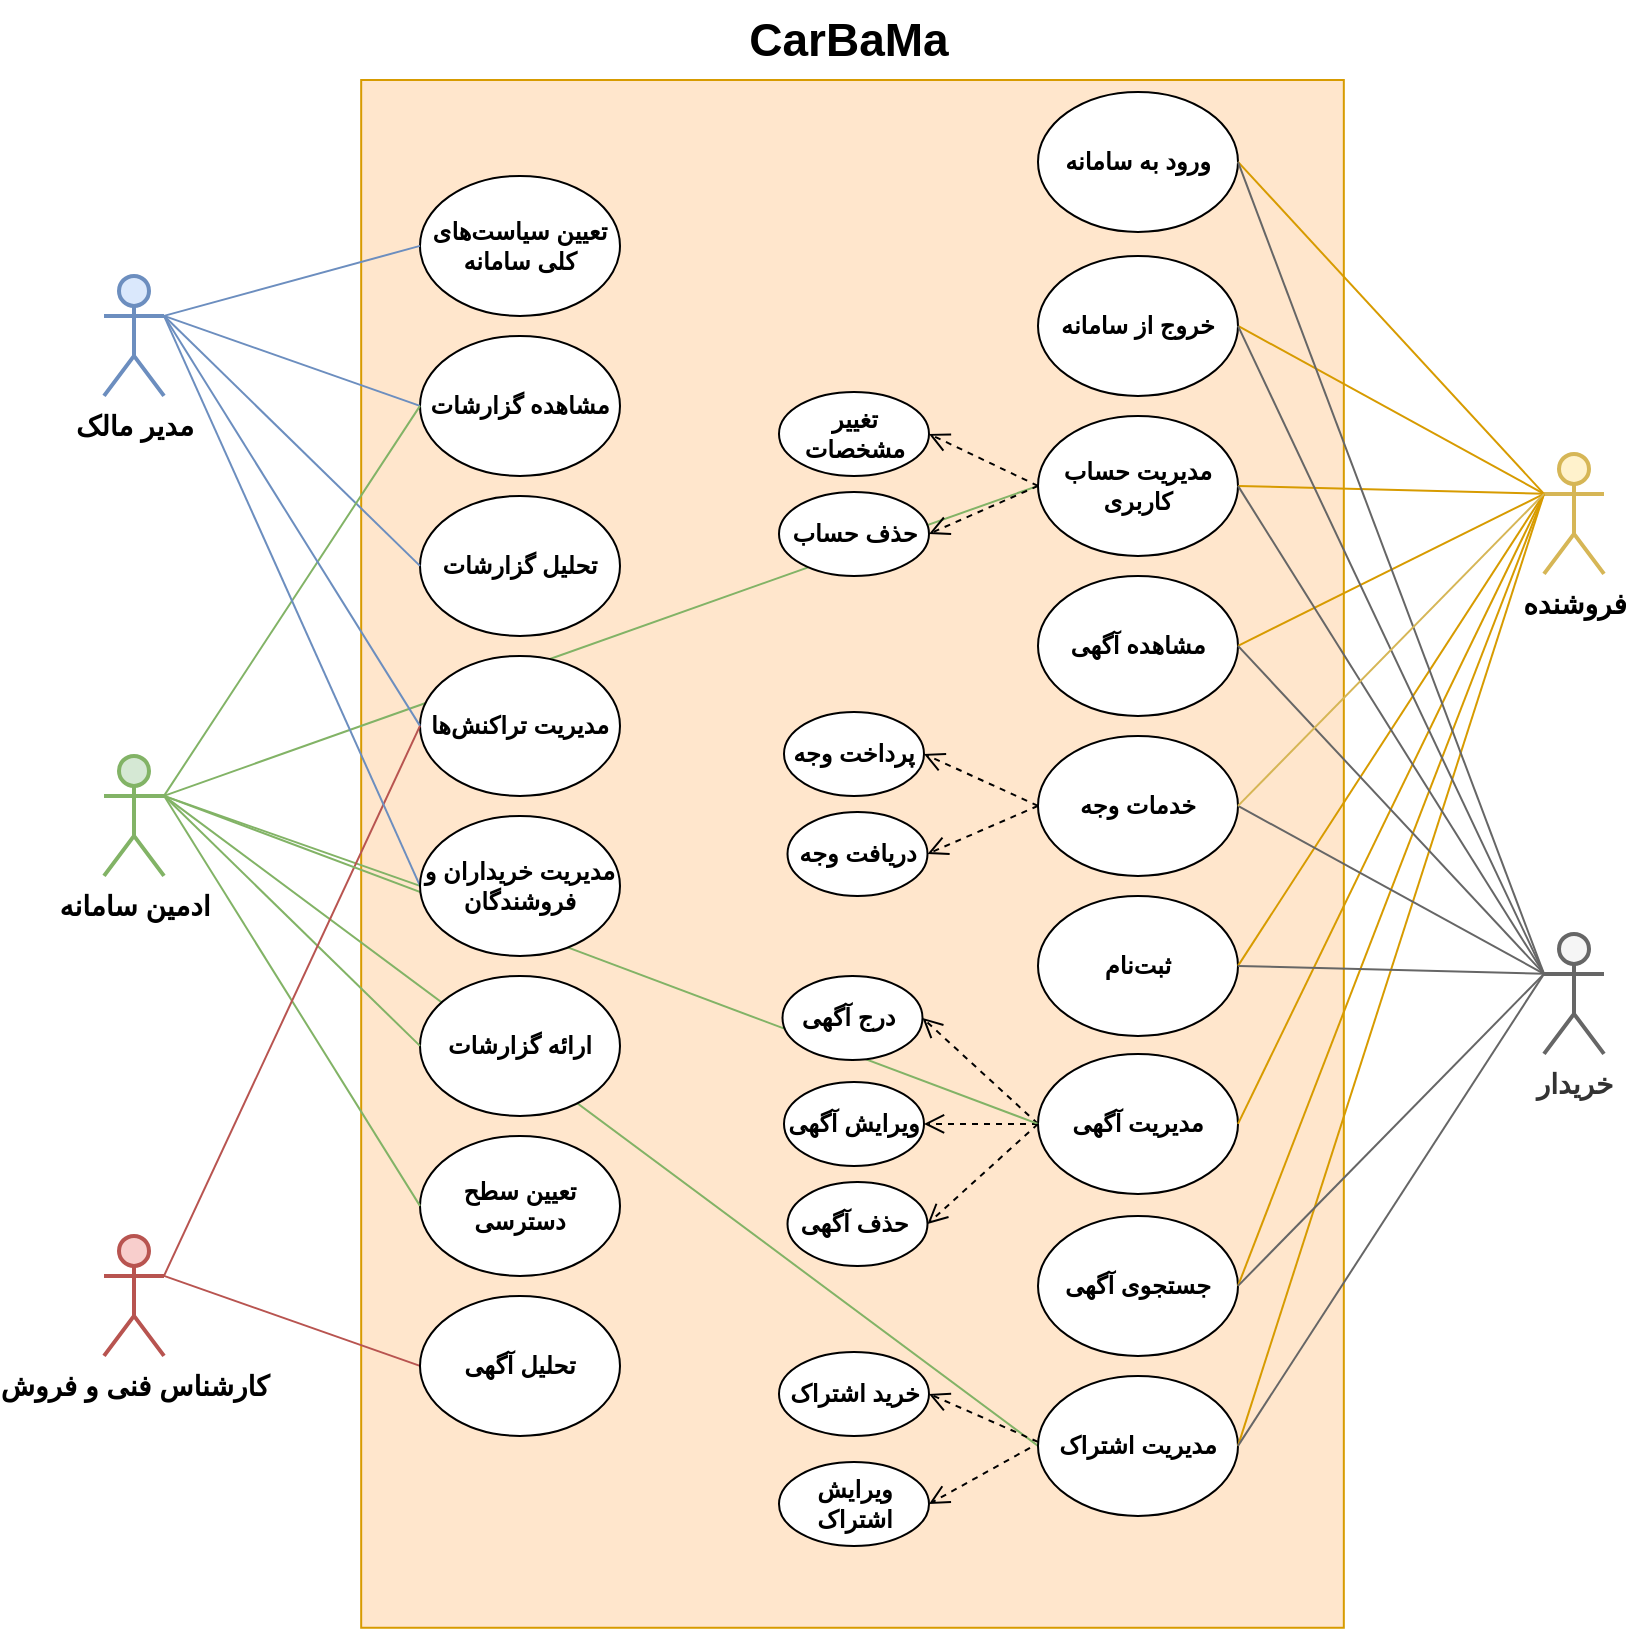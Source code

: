 <mxfile version="20.8.10" type="device"><diagram id="s_FNzx1s9uI6dU6BnIkg" name="Level0-Use-Case"><mxGraphModel dx="494" dy="1459" grid="1" gridSize="10" guides="1" tooltips="1" connect="1" arrows="1" fold="1" page="1" pageScale="1" pageWidth="827" pageHeight="1169" math="0" shadow="0"><root><mxCell id="bqhsrvmf-nutB7wtypz0-0"/><mxCell id="bqhsrvmf-nutB7wtypz0-1" parent="bqhsrvmf-nutB7wtypz0-0"/><mxCell id="bqhsrvmf-nutB7wtypz0-2" value="" style="rounded=0;whiteSpace=wrap;html=1;fillColor=#ffe6cc;strokeColor=#d79b00;" parent="bqhsrvmf-nutB7wtypz0-1" vertex="1"><mxGeometry x="167.59" y="-951" width="491.32" height="773.88" as="geometry"/></mxCell><mxCell id="Mg2vFQumSyBE6T_asTR5-17" value="" style="endArrow=none;html=1;rounded=0;entryX=1;entryY=0.5;entryDx=0;entryDy=0;exitX=0;exitY=0.333;exitDx=0;exitDy=0;exitPerimeter=0;fillColor=#ffe6cc;strokeColor=#d79b00;" parent="bqhsrvmf-nutB7wtypz0-1" source="PyVvXRS7R9DVW4YgUdWR-4" target="PyVvXRS7R9DVW4YgUdWR-14" edge="1"><mxGeometry width="50" height="50" relative="1" as="geometry"><mxPoint x="486" y="-623.06" as="sourcePoint"/><mxPoint x="536" y="-673.06" as="targetPoint"/></mxGeometry></mxCell><mxCell id="Mg2vFQumSyBE6T_asTR5-14" value="" style="endArrow=none;html=1;rounded=0;entryX=0;entryY=0.5;entryDx=0;entryDy=0;exitX=1;exitY=0.333;exitDx=0;exitDy=0;exitPerimeter=0;fillColor=#f8cecc;strokeColor=#b85450;" parent="bqhsrvmf-nutB7wtypz0-1" source="PyVvXRS7R9DVW4YgUdWR-5" target="iNZbijbT1E3IMKeTowVU-0" edge="1"><mxGeometry width="50" height="50" relative="1" as="geometry"><mxPoint x="362" y="-573.06" as="sourcePoint"/><mxPoint x="412" y="-623.06" as="targetPoint"/></mxGeometry></mxCell><mxCell id="Mg2vFQumSyBE6T_asTR5-12" value="" style="endArrow=none;html=1;rounded=0;entryX=0;entryY=0.5;entryDx=0;entryDy=0;exitX=1;exitY=0.333;exitDx=0;exitDy=0;exitPerimeter=0;fillColor=#d5e8d4;strokeColor=#82b366;" parent="bqhsrvmf-nutB7wtypz0-1" source="bqhsrvmf-nutB7wtypz0-4" target="_1hYh03CIhUE5gGdeVmP-0" edge="1"><mxGeometry width="50" height="50" relative="1" as="geometry"><mxPoint x="486" y="-613.06" as="sourcePoint"/><mxPoint x="536" y="-663.06" as="targetPoint"/></mxGeometry></mxCell><mxCell id="Mg2vFQumSyBE6T_asTR5-11" value="" style="endArrow=none;html=1;rounded=0;entryX=0;entryY=0.5;entryDx=0;entryDy=0;exitX=1;exitY=0.333;exitDx=0;exitDy=0;exitPerimeter=0;fillColor=#d5e8d4;strokeColor=#82b366;" parent="bqhsrvmf-nutB7wtypz0-1" source="bqhsrvmf-nutB7wtypz0-4" target="pIrfce1ThzlQ_IQE3gjF-0" edge="1"><mxGeometry width="50" height="50" relative="1" as="geometry"><mxPoint x="486" y="-613.06" as="sourcePoint"/><mxPoint x="536" y="-663.06" as="targetPoint"/></mxGeometry></mxCell><mxCell id="bqhsrvmf-nutB7wtypz0-3" value="&lt;b&gt;&lt;font style=&quot;font-size: 14px&quot;&gt;خریدار&lt;br&gt;&lt;/font&gt;&lt;/b&gt;" style="shape=umlActor;verticalLabelPosition=bottom;labelBackgroundColor=#ffffff;verticalAlign=top;html=1;outlineConnect=0;strokeWidth=2;fillColor=#f5f5f5;fontColor=#333333;strokeColor=#666666;" parent="bqhsrvmf-nutB7wtypz0-1" vertex="1"><mxGeometry x="759" y="-524.06" width="30" height="60" as="geometry"/></mxCell><mxCell id="bqhsrvmf-nutB7wtypz0-4" value="&lt;b style=&quot;border-color: var(--border-color);&quot;&gt;&lt;font style=&quot;border-color: var(--border-color); font-size: 14px;&quot;&gt;ادمین سامانه&lt;/font&gt;&lt;/b&gt;" style="shape=umlActor;verticalLabelPosition=bottom;labelBackgroundColor=#ffffff;verticalAlign=top;html=1;outlineConnect=0;strokeWidth=2;fillColor=#d5e8d4;strokeColor=#82b366;" parent="bqhsrvmf-nutB7wtypz0-1" vertex="1"><mxGeometry x="39" y="-613.06" width="30" height="60" as="geometry"/></mxCell><mxCell id="pH9xZ24cJMjZVTml0Q5W-1" value="&lt;b&gt;مشاهده گزارشات&lt;/b&gt;" style="ellipse;whiteSpace=wrap;html=1;strokeColor=#000000;strokeWidth=1;gradientColor=none;" parent="bqhsrvmf-nutB7wtypz0-1" vertex="1"><mxGeometry x="197" y="-823.06" width="100" height="70" as="geometry"/></mxCell><mxCell id="pIrfce1ThzlQ_IQE3gjF-0" value="&lt;b&gt;مدیریت حساب کاربری&lt;/b&gt;" style="ellipse;whiteSpace=wrap;html=1;strokeColor=#000000;strokeWidth=1;gradientColor=none;" parent="bqhsrvmf-nutB7wtypz0-1" vertex="1"><mxGeometry x="506" y="-783.06" width="100" height="70" as="geometry"/></mxCell><mxCell id="pIrfce1ThzlQ_IQE3gjF-1" value="&lt;b&gt;جستجوی آگهی&lt;/b&gt;" style="ellipse;whiteSpace=wrap;html=1;strokeColor=#000000;strokeWidth=1;gradientColor=none;" parent="bqhsrvmf-nutB7wtypz0-1" vertex="1"><mxGeometry x="506" y="-383.06" width="100" height="70" as="geometry"/></mxCell><mxCell id="10ZRUgG-LgRW5LAdO2uA-0" value="&lt;b&gt;ورود به سامانه&lt;/b&gt;" style="ellipse;whiteSpace=wrap;html=1;strokeColor=#000000;strokeWidth=1;gradientColor=none;" parent="bqhsrvmf-nutB7wtypz0-1" vertex="1"><mxGeometry x="506" y="-945.06" width="100" height="70" as="geometry"/></mxCell><mxCell id="psYYb6HYsfXLokzZBaIr-0" value="&lt;b&gt;تعیین سیاست‌های کلی سامانه&lt;/b&gt;" style="ellipse;whiteSpace=wrap;html=1;strokeColor=#000000;strokeWidth=1;gradientColor=none;" parent="bqhsrvmf-nutB7wtypz0-1" vertex="1"><mxGeometry x="197" y="-903.06" width="100" height="70" as="geometry"/></mxCell><mxCell id="psYYb6HYsfXLokzZBaIr-1" value="&lt;b&gt;ارائه گزارشات&lt;br&gt;&lt;/b&gt;" style="ellipse;whiteSpace=wrap;html=1;strokeColor=#000000;strokeWidth=1;gradientColor=none;" parent="bqhsrvmf-nutB7wtypz0-1" vertex="1"><mxGeometry x="197" y="-503.06" width="100" height="70" as="geometry"/></mxCell><mxCell id="ml_sPcxVKX6Gqqm8j9Vf-0" value="&lt;b&gt;&lt;font style=&quot;font-size: 23px&quot;&gt;CarBaMa&lt;/font&gt;&lt;/b&gt;" style="text;html=1;align=center;verticalAlign=middle;resizable=0;points=[];autosize=1;" parent="bqhsrvmf-nutB7wtypz0-1" vertex="1"><mxGeometry x="350.75" y="-991" width="120" height="40" as="geometry"/></mxCell><mxCell id="PyVvXRS7R9DVW4YgUdWR-4" value="&lt;b&gt;&lt;font style=&quot;font-size: 14px&quot;&gt;فروشنده&lt;br&gt;&lt;/font&gt;&lt;/b&gt;" style="shape=umlActor;verticalLabelPosition=bottom;labelBackgroundColor=#ffffff;verticalAlign=top;html=1;outlineConnect=0;strokeWidth=2;fillColor=#fff2cc;strokeColor=#d6b656;" parent="bqhsrvmf-nutB7wtypz0-1" vertex="1"><mxGeometry x="759" y="-764.06" width="30" height="60" as="geometry"/></mxCell><mxCell id="PyVvXRS7R9DVW4YgUdWR-5" value="&lt;b&gt;&lt;font style=&quot;font-size: 14px&quot;&gt;کارشناس فنی و فروش&lt;br&gt;&lt;/font&gt;&lt;/b&gt;" style="shape=umlActor;verticalLabelPosition=bottom;labelBackgroundColor=#ffffff;verticalAlign=top;html=1;outlineConnect=0;strokeWidth=2;fillColor=#f8cecc;strokeColor=#b85450;" parent="bqhsrvmf-nutB7wtypz0-1" vertex="1"><mxGeometry x="39" y="-373.06" width="30" height="60" as="geometry"/></mxCell><mxCell id="PyVvXRS7R9DVW4YgUdWR-8" value="&lt;b&gt;&lt;font style=&quot;font-size: 14px&quot;&gt;مدیر مالک&lt;br&gt;&lt;/font&gt;&lt;/b&gt;" style="shape=umlActor;verticalLabelPosition=bottom;labelBackgroundColor=#ffffff;verticalAlign=top;html=1;outlineConnect=0;strokeWidth=2;fillColor=#dae8fc;strokeColor=#6c8ebf;" parent="bqhsrvmf-nutB7wtypz0-1" vertex="1"><mxGeometry x="39" y="-853.06" width="30" height="60" as="geometry"/></mxCell><mxCell id="PyVvXRS7R9DVW4YgUdWR-10" value="&lt;b&gt;تحلیل گزارشات&lt;/b&gt;" style="ellipse;whiteSpace=wrap;html=1;strokeColor=#000000;strokeWidth=1;gradientColor=none;" parent="bqhsrvmf-nutB7wtypz0-1" vertex="1"><mxGeometry x="197" y="-743.06" width="100" height="70" as="geometry"/></mxCell><mxCell id="PyVvXRS7R9DVW4YgUdWR-14" value="&lt;b&gt;خروج از سامانه&lt;br&gt;&lt;/b&gt;" style="ellipse;whiteSpace=wrap;html=1;strokeColor=#000000;strokeWidth=1;gradientColor=none;" parent="bqhsrvmf-nutB7wtypz0-1" vertex="1"><mxGeometry x="506" y="-863.06" width="100" height="70" as="geometry"/></mxCell><mxCell id="PyVvXRS7R9DVW4YgUdWR-15" value="&lt;b&gt;ثبت‌نام&lt;/b&gt;" style="ellipse;whiteSpace=wrap;html=1;strokeColor=#000000;strokeWidth=1;gradientColor=none;" parent="bqhsrvmf-nutB7wtypz0-1" vertex="1"><mxGeometry x="506" y="-543.06" width="100" height="70" as="geometry"/></mxCell><mxCell id="PyVvXRS7R9DVW4YgUdWR-18" value="&lt;b&gt;تعیین سطح دسترسی&lt;/b&gt;" style="ellipse;whiteSpace=wrap;html=1;strokeColor=#000000;strokeWidth=1;gradientColor=none;" parent="bqhsrvmf-nutB7wtypz0-1" vertex="1"><mxGeometry x="197" y="-423.06" width="100" height="70" as="geometry"/></mxCell><mxCell id="PyVvXRS7R9DVW4YgUdWR-19" value="&lt;b&gt;مشاهده آگهی&lt;/b&gt;" style="ellipse;whiteSpace=wrap;html=1;strokeColor=#000000;strokeWidth=1;gradientColor=none;" parent="bqhsrvmf-nutB7wtypz0-1" vertex="1"><mxGeometry x="506" y="-703.06" width="100" height="70" as="geometry"/></mxCell><mxCell id="PyVvXRS7R9DVW4YgUdWR-20" value="&lt;b&gt;مدیریت آگهی&lt;/b&gt;" style="ellipse;whiteSpace=wrap;html=1;strokeColor=#000000;strokeWidth=1;gradientColor=none;" parent="bqhsrvmf-nutB7wtypz0-1" vertex="1"><mxGeometry x="506" y="-464.06" width="100" height="70" as="geometry"/></mxCell><mxCell id="_1hYh03CIhUE5gGdeVmP-0" value="&lt;b&gt;مدیریت اشتراک&lt;/b&gt;" style="ellipse;whiteSpace=wrap;html=1;strokeColor=#000000;strokeWidth=1;gradientColor=none;" parent="bqhsrvmf-nutB7wtypz0-1" vertex="1"><mxGeometry x="506" y="-303.06" width="100" height="70" as="geometry"/></mxCell><mxCell id="iNZbijbT1E3IMKeTowVU-0" value="&lt;b&gt;تحلیل آگهی&lt;/b&gt;" style="ellipse;whiteSpace=wrap;html=1;strokeColor=#000000;strokeWidth=1;gradientColor=none;" parent="bqhsrvmf-nutB7wtypz0-1" vertex="1"><mxGeometry x="197" y="-343.06" width="100" height="70" as="geometry"/></mxCell><mxCell id="Mg2vFQumSyBE6T_asTR5-0" value="&lt;b&gt;مدیریت تراکنش‌ها&lt;/b&gt;" style="ellipse;whiteSpace=wrap;html=1;strokeColor=#000000;strokeWidth=1;gradientColor=none;" parent="bqhsrvmf-nutB7wtypz0-1" vertex="1"><mxGeometry x="197" y="-663.06" width="100" height="70" as="geometry"/></mxCell><mxCell id="Mg2vFQumSyBE6T_asTR5-1" value="" style="endArrow=none;html=1;rounded=0;entryX=1;entryY=0.333;entryDx=0;entryDy=0;entryPerimeter=0;exitX=0;exitY=0.5;exitDx=0;exitDy=0;fillColor=#dae8fc;strokeColor=#6c8ebf;" parent="bqhsrvmf-nutB7wtypz0-1" source="psYYb6HYsfXLokzZBaIr-0" target="PyVvXRS7R9DVW4YgUdWR-8" edge="1"><mxGeometry width="50" height="50" relative="1" as="geometry"><mxPoint x="362" y="-573.06" as="sourcePoint"/><mxPoint x="412" y="-623.06" as="targetPoint"/></mxGeometry></mxCell><mxCell id="Mg2vFQumSyBE6T_asTR5-2" value="" style="endArrow=none;html=1;rounded=0;entryX=1;entryY=0.333;entryDx=0;entryDy=0;entryPerimeter=0;exitX=0;exitY=0.5;exitDx=0;exitDy=0;fillColor=#dae8fc;strokeColor=#6c8ebf;" parent="bqhsrvmf-nutB7wtypz0-1" source="pH9xZ24cJMjZVTml0Q5W-1" target="PyVvXRS7R9DVW4YgUdWR-8" edge="1"><mxGeometry width="50" height="50" relative="1" as="geometry"><mxPoint x="362" y="-573.06" as="sourcePoint"/><mxPoint x="412" y="-623.06" as="targetPoint"/></mxGeometry></mxCell><mxCell id="Mg2vFQumSyBE6T_asTR5-3" value="" style="endArrow=none;html=1;rounded=0;entryX=1;entryY=0.333;entryDx=0;entryDy=0;entryPerimeter=0;exitX=0;exitY=0.5;exitDx=0;exitDy=0;fillColor=#dae8fc;strokeColor=#6c8ebf;" parent="bqhsrvmf-nutB7wtypz0-1" source="PyVvXRS7R9DVW4YgUdWR-10" target="PyVvXRS7R9DVW4YgUdWR-8" edge="1"><mxGeometry width="50" height="50" relative="1" as="geometry"><mxPoint x="362" y="-573.06" as="sourcePoint"/><mxPoint x="412" y="-623.06" as="targetPoint"/></mxGeometry></mxCell><mxCell id="Mg2vFQumSyBE6T_asTR5-5" value="" style="endArrow=none;html=1;rounded=0;exitX=1;exitY=0.333;exitDx=0;exitDy=0;exitPerimeter=0;entryX=0;entryY=0.5;entryDx=0;entryDy=0;fillColor=#d5e8d4;strokeColor=#82b366;" parent="bqhsrvmf-nutB7wtypz0-1" source="bqhsrvmf-nutB7wtypz0-4" target="pH9xZ24cJMjZVTml0Q5W-1" edge="1"><mxGeometry width="50" height="50" relative="1" as="geometry"><mxPoint x="362" y="-573.06" as="sourcePoint"/><mxPoint x="412" y="-623.06" as="targetPoint"/></mxGeometry></mxCell><mxCell id="Mg2vFQumSyBE6T_asTR5-6" value="" style="endArrow=none;html=1;rounded=0;entryX=0;entryY=0.5;entryDx=0;entryDy=0;exitX=1;exitY=0.333;exitDx=0;exitDy=0;exitPerimeter=0;fillColor=#d5e8d4;strokeColor=#82b366;" parent="bqhsrvmf-nutB7wtypz0-1" source="bqhsrvmf-nutB7wtypz0-4" target="psYYb6HYsfXLokzZBaIr-1" edge="1"><mxGeometry width="50" height="50" relative="1" as="geometry"><mxPoint x="362" y="-573.06" as="sourcePoint"/><mxPoint x="412" y="-623.06" as="targetPoint"/></mxGeometry></mxCell><mxCell id="Mg2vFQumSyBE6T_asTR5-7" value="" style="endArrow=none;html=1;rounded=0;entryX=0;entryY=0.5;entryDx=0;entryDy=0;exitX=1;exitY=0.333;exitDx=0;exitDy=0;exitPerimeter=0;fillColor=#d5e8d4;strokeColor=#82b366;" parent="bqhsrvmf-nutB7wtypz0-1" source="bqhsrvmf-nutB7wtypz0-4" target="Ys45rShW5swhMA2F7xiB-0" edge="1"><mxGeometry width="50" height="50" relative="1" as="geometry"><mxPoint x="362" y="-573.06" as="sourcePoint"/><mxPoint x="412" y="-623.06" as="targetPoint"/></mxGeometry></mxCell><mxCell id="Mg2vFQumSyBE6T_asTR5-9" value="" style="endArrow=none;html=1;rounded=0;entryX=1;entryY=0.333;entryDx=0;entryDy=0;entryPerimeter=0;exitX=0;exitY=0.5;exitDx=0;exitDy=0;fillColor=#d5e8d4;strokeColor=#82b366;" parent="bqhsrvmf-nutB7wtypz0-1" source="PyVvXRS7R9DVW4YgUdWR-18" target="bqhsrvmf-nutB7wtypz0-4" edge="1"><mxGeometry width="50" height="50" relative="1" as="geometry"><mxPoint x="362" y="-573.06" as="sourcePoint"/><mxPoint x="412" y="-623.06" as="targetPoint"/></mxGeometry></mxCell><mxCell id="Mg2vFQumSyBE6T_asTR5-10" value="" style="endArrow=none;html=1;rounded=0;entryX=1;entryY=0.333;entryDx=0;entryDy=0;entryPerimeter=0;exitX=0;exitY=0.5;exitDx=0;exitDy=0;fillColor=#dae8fc;strokeColor=#6c8ebf;" parent="bqhsrvmf-nutB7wtypz0-1" source="Mg2vFQumSyBE6T_asTR5-0" target="PyVvXRS7R9DVW4YgUdWR-8" edge="1"><mxGeometry width="50" height="50" relative="1" as="geometry"><mxPoint x="362" y="-573.06" as="sourcePoint"/><mxPoint x="412" y="-623.06" as="targetPoint"/></mxGeometry></mxCell><mxCell id="Mg2vFQumSyBE6T_asTR5-15" value="" style="endArrow=none;html=1;rounded=0;entryX=0;entryY=0.5;entryDx=0;entryDy=0;exitX=1;exitY=0.333;exitDx=0;exitDy=0;exitPerimeter=0;fillColor=#f8cecc;strokeColor=#b85450;" parent="bqhsrvmf-nutB7wtypz0-1" source="PyVvXRS7R9DVW4YgUdWR-5" target="Mg2vFQumSyBE6T_asTR5-0" edge="1"><mxGeometry width="50" height="50" relative="1" as="geometry"><mxPoint x="362" y="-573.06" as="sourcePoint"/><mxPoint x="412" y="-623.06" as="targetPoint"/></mxGeometry></mxCell><mxCell id="Mg2vFQumSyBE6T_asTR5-16" value="" style="endArrow=none;html=1;rounded=0;entryX=0;entryY=0.333;entryDx=0;entryDy=0;entryPerimeter=0;exitX=1;exitY=0.5;exitDx=0;exitDy=0;fillColor=#ffe6cc;strokeColor=#d79b00;" parent="bqhsrvmf-nutB7wtypz0-1" source="PyVvXRS7R9DVW4YgUdWR-15" target="PyVvXRS7R9DVW4YgUdWR-4" edge="1"><mxGeometry width="50" height="50" relative="1" as="geometry"><mxPoint x="486" y="-623.06" as="sourcePoint"/><mxPoint x="536" y="-673.06" as="targetPoint"/></mxGeometry></mxCell><mxCell id="Mg2vFQumSyBE6T_asTR5-18" value="" style="endArrow=none;html=1;rounded=0;entryX=0;entryY=0.333;entryDx=0;entryDy=0;entryPerimeter=0;exitX=1;exitY=0.5;exitDx=0;exitDy=0;fillColor=#ffe6cc;strokeColor=#d79b00;" parent="bqhsrvmf-nutB7wtypz0-1" source="pIrfce1ThzlQ_IQE3gjF-0" target="PyVvXRS7R9DVW4YgUdWR-4" edge="1"><mxGeometry width="50" height="50" relative="1" as="geometry"><mxPoint x="486" y="-623.06" as="sourcePoint"/><mxPoint x="536" y="-673.06" as="targetPoint"/></mxGeometry></mxCell><mxCell id="Mg2vFQumSyBE6T_asTR5-19" value="" style="endArrow=none;html=1;rounded=0;entryX=0;entryY=0.333;entryDx=0;entryDy=0;entryPerimeter=0;exitX=1;exitY=0.5;exitDx=0;exitDy=0;fillColor=#ffe6cc;strokeColor=#d79b00;" parent="bqhsrvmf-nutB7wtypz0-1" source="PyVvXRS7R9DVW4YgUdWR-19" target="PyVvXRS7R9DVW4YgUdWR-4" edge="1"><mxGeometry width="50" height="50" relative="1" as="geometry"><mxPoint x="486" y="-623.06" as="sourcePoint"/><mxPoint x="536" y="-673.06" as="targetPoint"/></mxGeometry></mxCell><mxCell id="Mg2vFQumSyBE6T_asTR5-20" value="" style="endArrow=none;html=1;rounded=0;entryX=0;entryY=0.333;entryDx=0;entryDy=0;entryPerimeter=0;exitX=1;exitY=0.5;exitDx=0;exitDy=0;fillColor=#ffe6cc;strokeColor=#d79b00;" parent="bqhsrvmf-nutB7wtypz0-1" source="PyVvXRS7R9DVW4YgUdWR-20" target="PyVvXRS7R9DVW4YgUdWR-4" edge="1"><mxGeometry width="50" height="50" relative="1" as="geometry"><mxPoint x="486" y="-623.06" as="sourcePoint"/><mxPoint x="536" y="-673.06" as="targetPoint"/></mxGeometry></mxCell><mxCell id="Mg2vFQumSyBE6T_asTR5-21" value="" style="endArrow=none;html=1;rounded=0;entryX=0;entryY=0.333;entryDx=0;entryDy=0;entryPerimeter=0;exitX=1;exitY=0.5;exitDx=0;exitDy=0;fillColor=#ffe6cc;strokeColor=#d79b00;" parent="bqhsrvmf-nutB7wtypz0-1" source="_1hYh03CIhUE5gGdeVmP-0" target="PyVvXRS7R9DVW4YgUdWR-4" edge="1"><mxGeometry width="50" height="50" relative="1" as="geometry"><mxPoint x="616" y="-578.06" as="sourcePoint"/><mxPoint x="756" y="-743.06" as="targetPoint"/></mxGeometry></mxCell><mxCell id="Mg2vFQumSyBE6T_asTR5-22" value="" style="endArrow=none;html=1;rounded=0;exitX=1;exitY=0.5;exitDx=0;exitDy=0;entryX=0;entryY=0.333;entryDx=0;entryDy=0;entryPerimeter=0;fillColor=#ffe6cc;strokeColor=#d79b00;" parent="bqhsrvmf-nutB7wtypz0-1" source="pIrfce1ThzlQ_IQE3gjF-1" target="PyVvXRS7R9DVW4YgUdWR-4" edge="1"><mxGeometry width="50" height="50" relative="1" as="geometry"><mxPoint x="626" y="-568.06" as="sourcePoint"/><mxPoint x="746" y="-753.06" as="targetPoint"/></mxGeometry></mxCell><mxCell id="Mg2vFQumSyBE6T_asTR5-23" value="" style="endArrow=none;html=1;rounded=0;entryX=0;entryY=0.333;entryDx=0;entryDy=0;entryPerimeter=0;exitX=1;exitY=0.5;exitDx=0;exitDy=0;fillColor=#ffe6cc;strokeColor=#d79b00;" parent="bqhsrvmf-nutB7wtypz0-1" source="10ZRUgG-LgRW5LAdO2uA-0" target="PyVvXRS7R9DVW4YgUdWR-4" edge="1"><mxGeometry width="50" height="50" relative="1" as="geometry"><mxPoint x="636" y="-558.06" as="sourcePoint"/><mxPoint x="776" y="-723.06" as="targetPoint"/></mxGeometry></mxCell><mxCell id="Mg2vFQumSyBE6T_asTR5-24" value="" style="endArrow=none;html=1;rounded=0;entryX=0;entryY=0.333;entryDx=0;entryDy=0;entryPerimeter=0;exitX=1;exitY=0.5;exitDx=0;exitDy=0;fillColor=#f5f5f5;strokeColor=#666666;" parent="bqhsrvmf-nutB7wtypz0-1" source="PyVvXRS7R9DVW4YgUdWR-14" target="bqhsrvmf-nutB7wtypz0-3" edge="1"><mxGeometry width="50" height="50" relative="1" as="geometry"><mxPoint x="646" y="-548.06" as="sourcePoint"/><mxPoint x="786" y="-713.06" as="targetPoint"/></mxGeometry></mxCell><mxCell id="Mg2vFQumSyBE6T_asTR5-25" value="" style="endArrow=none;html=1;rounded=0;entryX=1;entryY=0.5;entryDx=0;entryDy=0;exitX=0;exitY=0.333;exitDx=0;exitDy=0;exitPerimeter=0;fillColor=#f5f5f5;strokeColor=#666666;" parent="bqhsrvmf-nutB7wtypz0-1" source="bqhsrvmf-nutB7wtypz0-3" target="PyVvXRS7R9DVW4YgUdWR-15" edge="1"><mxGeometry width="50" height="50" relative="1" as="geometry"><mxPoint x="656" y="-538.06" as="sourcePoint"/><mxPoint x="796" y="-703.06" as="targetPoint"/></mxGeometry></mxCell><mxCell id="Mg2vFQumSyBE6T_asTR5-26" value="" style="endArrow=none;html=1;rounded=0;entryX=1;entryY=0.5;entryDx=0;entryDy=0;exitX=0;exitY=0.333;exitDx=0;exitDy=0;exitPerimeter=0;fillColor=#f5f5f5;strokeColor=#666666;" parent="bqhsrvmf-nutB7wtypz0-1" source="bqhsrvmf-nutB7wtypz0-3" target="pIrfce1ThzlQ_IQE3gjF-0" edge="1"><mxGeometry width="50" height="50" relative="1" as="geometry"><mxPoint x="666" y="-528.06" as="sourcePoint"/><mxPoint x="806" y="-693.06" as="targetPoint"/></mxGeometry></mxCell><mxCell id="Mg2vFQumSyBE6T_asTR5-27" value="" style="endArrow=none;html=1;rounded=0;entryX=1;entryY=0.5;entryDx=0;entryDy=0;exitX=0;exitY=0.333;exitDx=0;exitDy=0;exitPerimeter=0;fillColor=#f5f5f5;strokeColor=#666666;" parent="bqhsrvmf-nutB7wtypz0-1" source="bqhsrvmf-nutB7wtypz0-3" target="PyVvXRS7R9DVW4YgUdWR-19" edge="1"><mxGeometry width="50" height="50" relative="1" as="geometry"><mxPoint x="676" y="-518.06" as="sourcePoint"/><mxPoint x="816" y="-683.06" as="targetPoint"/></mxGeometry></mxCell><mxCell id="Mg2vFQumSyBE6T_asTR5-28" value="" style="endArrow=none;html=1;rounded=0;entryX=1;entryY=0.5;entryDx=0;entryDy=0;exitX=0;exitY=0.333;exitDx=0;exitDy=0;exitPerimeter=0;fillColor=#f5f5f5;strokeColor=#666666;" parent="bqhsrvmf-nutB7wtypz0-1" source="bqhsrvmf-nutB7wtypz0-3" target="_1hYh03CIhUE5gGdeVmP-0" edge="1"><mxGeometry width="50" height="50" relative="1" as="geometry"><mxPoint x="756" y="-503.06" as="sourcePoint"/><mxPoint x="616" y="-658.06" as="targetPoint"/></mxGeometry></mxCell><mxCell id="Mg2vFQumSyBE6T_asTR5-29" value="" style="endArrow=none;html=1;rounded=0;entryX=1;entryY=0.5;entryDx=0;entryDy=0;exitX=0;exitY=0.333;exitDx=0;exitDy=0;exitPerimeter=0;fillColor=#f5f5f5;strokeColor=#666666;" parent="bqhsrvmf-nutB7wtypz0-1" source="bqhsrvmf-nutB7wtypz0-3" target="pIrfce1ThzlQ_IQE3gjF-1" edge="1"><mxGeometry width="50" height="50" relative="1" as="geometry"><mxPoint x="766" y="-493.06" as="sourcePoint"/><mxPoint x="626" y="-648.06" as="targetPoint"/></mxGeometry></mxCell><mxCell id="Mg2vFQumSyBE6T_asTR5-30" value="" style="endArrow=none;html=1;rounded=0;entryX=1;entryY=0.5;entryDx=0;entryDy=0;exitX=0;exitY=0.333;exitDx=0;exitDy=0;exitPerimeter=0;fillColor=#f5f5f5;strokeColor=#666666;" parent="bqhsrvmf-nutB7wtypz0-1" source="bqhsrvmf-nutB7wtypz0-3" target="10ZRUgG-LgRW5LAdO2uA-0" edge="1"><mxGeometry width="50" height="50" relative="1" as="geometry"><mxPoint x="776" y="-483.06" as="sourcePoint"/><mxPoint x="636" y="-638.06" as="targetPoint"/></mxGeometry></mxCell><mxCell id="bOc5gspH-lGs_Hl7lriz-0" value="&lt;b&gt;خدمات وجه&lt;/b&gt;" style="ellipse;whiteSpace=wrap;html=1;strokeColor=#000000;strokeWidth=1;gradientColor=none;" parent="bqhsrvmf-nutB7wtypz0-1" vertex="1"><mxGeometry x="506" y="-623.06" width="100" height="70" as="geometry"/></mxCell><mxCell id="bOc5gspH-lGs_Hl7lriz-2" value="" style="endArrow=none;html=1;rounded=0;entryX=1;entryY=0.5;entryDx=0;entryDy=0;exitX=0;exitY=0.333;exitDx=0;exitDy=0;exitPerimeter=0;fillColor=#f5f5f5;strokeColor=#666666;" parent="bqhsrvmf-nutB7wtypz0-1" source="bqhsrvmf-nutB7wtypz0-3" target="bOc5gspH-lGs_Hl7lriz-0" edge="1"><mxGeometry width="50" height="50" relative="1" as="geometry"><mxPoint x="432" y="-514.06" as="sourcePoint"/><mxPoint x="482" y="-564.06" as="targetPoint"/></mxGeometry></mxCell><mxCell id="bOc5gspH-lGs_Hl7lriz-3" value="" style="endArrow=none;html=1;rounded=0;entryX=1;entryY=0.5;entryDx=0;entryDy=0;exitX=0;exitY=0.333;exitDx=0;exitDy=0;exitPerimeter=0;fillColor=#fff2cc;strokeColor=#d6b656;" parent="bqhsrvmf-nutB7wtypz0-1" source="PyVvXRS7R9DVW4YgUdWR-4" target="bOc5gspH-lGs_Hl7lriz-0" edge="1"><mxGeometry width="50" height="50" relative="1" as="geometry"><mxPoint x="432" y="-514.06" as="sourcePoint"/><mxPoint x="482" y="-564.06" as="targetPoint"/></mxGeometry></mxCell><mxCell id="O2Nz3DfsRSn5sGB-exxs-1" value="" style="endArrow=none;html=1;rounded=0;entryX=1;entryY=0.333;entryDx=0;entryDy=0;entryPerimeter=0;exitX=0;exitY=0.5;exitDx=0;exitDy=0;fillColor=#dae8fc;strokeColor=#6c8ebf;" parent="bqhsrvmf-nutB7wtypz0-1" source="Ys45rShW5swhMA2F7xiB-0" target="PyVvXRS7R9DVW4YgUdWR-8" edge="1"><mxGeometry width="50" height="50" relative="1" as="geometry"><mxPoint x="203" y="-600.06" as="sourcePoint"/><mxPoint x="48" y="-805.06" as="targetPoint"/></mxGeometry></mxCell><mxCell id="F2o7kVp8V1WJ3vBtpKjp-2" value="" style="html=1;verticalAlign=bottom;endArrow=open;dashed=1;endSize=8;rounded=0;exitX=0;exitY=0.5;exitDx=0;exitDy=0;entryX=1;entryY=0.5;entryDx=0;entryDy=0;" parent="bqhsrvmf-nutB7wtypz0-1" source="bOc5gspH-lGs_Hl7lriz-0" target="F2o7kVp8V1WJ3vBtpKjp-6" edge="1"><mxGeometry relative="1" as="geometry"><mxPoint x="502" y="-675.06" as="sourcePoint"/><mxPoint x="422" y="-675.06" as="targetPoint"/></mxGeometry></mxCell><mxCell id="F2o7kVp8V1WJ3vBtpKjp-4" value="" style="html=1;verticalAlign=bottom;endArrow=open;dashed=1;endSize=8;rounded=0;exitX=0;exitY=0.5;exitDx=0;exitDy=0;entryX=1;entryY=0.5;entryDx=0;entryDy=0;" parent="bqhsrvmf-nutB7wtypz0-1" source="bOc5gspH-lGs_Hl7lriz-0" target="F2o7kVp8V1WJ3vBtpKjp-5" edge="1"><mxGeometry relative="1" as="geometry"><mxPoint x="506.0" y="-553.06" as="sourcePoint"/><mxPoint x="422" y="-640.06" as="targetPoint"/></mxGeometry></mxCell><mxCell id="F2o7kVp8V1WJ3vBtpKjp-5" value="&lt;b&gt;دریافت وجه&lt;/b&gt;" style="ellipse;whiteSpace=wrap;html=1;strokeColor=#000000;strokeWidth=1;gradientColor=none;" parent="bqhsrvmf-nutB7wtypz0-1" vertex="1"><mxGeometry x="380.75" y="-585.06" width="70" height="42" as="geometry"/></mxCell><mxCell id="F2o7kVp8V1WJ3vBtpKjp-6" value="&lt;b&gt;پرداخت وجه&lt;/b&gt;" style="ellipse;whiteSpace=wrap;html=1;strokeColor=#000000;strokeWidth=1;gradientColor=none;" parent="bqhsrvmf-nutB7wtypz0-1" vertex="1"><mxGeometry x="379" y="-635.06" width="70" height="42" as="geometry"/></mxCell><mxCell id="F2o7kVp8V1WJ3vBtpKjp-23" value="&lt;b&gt;خرید اشتراک&lt;/b&gt;" style="ellipse;whiteSpace=wrap;html=1;strokeColor=#000000;strokeWidth=1;gradientColor=none;" parent="bqhsrvmf-nutB7wtypz0-1" vertex="1"><mxGeometry x="376.5" y="-315.06" width="75" height="42" as="geometry"/></mxCell><mxCell id="F2o7kVp8V1WJ3vBtpKjp-25" value="" style="html=1;verticalAlign=bottom;endArrow=open;dashed=1;endSize=8;rounded=0;exitX=0;exitY=0.5;exitDx=0;exitDy=0;entryX=1;entryY=0.5;entryDx=0;entryDy=0;" parent="bqhsrvmf-nutB7wtypz0-1" edge="1" target="F2o7kVp8V1WJ3vBtpKjp-23"><mxGeometry relative="1" as="geometry"><mxPoint x="506.0" y="-270.06" as="sourcePoint"/><mxPoint x="450.75" y="-324.06" as="targetPoint"/></mxGeometry></mxCell><mxCell id="F2o7kVp8V1WJ3vBtpKjp-26" value="" style="html=1;verticalAlign=bottom;endArrow=open;dashed=1;endSize=8;rounded=0;entryX=1;entryY=0.5;entryDx=0;entryDy=0;" parent="bqhsrvmf-nutB7wtypz0-1" target="F2o7kVp8V1WJ3vBtpKjp-27" edge="1"><mxGeometry relative="1" as="geometry"><mxPoint x="502" y="-267.06" as="sourcePoint"/><mxPoint x="432.0" y="-173.56" as="targetPoint"/></mxGeometry></mxCell><mxCell id="F2o7kVp8V1WJ3vBtpKjp-27" value="&lt;b&gt;ویرایش اشتراک&lt;/b&gt;" style="ellipse;whiteSpace=wrap;html=1;strokeColor=#000000;strokeWidth=1;gradientColor=none;" parent="bqhsrvmf-nutB7wtypz0-1" vertex="1"><mxGeometry x="376.5" y="-260" width="75" height="42" as="geometry"/></mxCell><mxCell id="F2o7kVp8V1WJ3vBtpKjp-28" value="&lt;b&gt;حذف حساب&lt;/b&gt;" style="ellipse;whiteSpace=wrap;html=1;strokeColor=#000000;strokeWidth=1;gradientColor=none;" parent="bqhsrvmf-nutB7wtypz0-1" vertex="1"><mxGeometry x="376.5" y="-745.06" width="75" height="42" as="geometry"/></mxCell><mxCell id="F2o7kVp8V1WJ3vBtpKjp-29" value="&lt;b&gt;تغییر مشخصات&lt;/b&gt;" style="ellipse;whiteSpace=wrap;html=1;strokeColor=#000000;strokeWidth=1;gradientColor=none;" parent="bqhsrvmf-nutB7wtypz0-1" vertex="1"><mxGeometry x="376.5" y="-795.06" width="75" height="42" as="geometry"/></mxCell><mxCell id="F2o7kVp8V1WJ3vBtpKjp-30" value="" style="html=1;verticalAlign=bottom;endArrow=open;dashed=1;endSize=8;rounded=0;exitX=0;exitY=0.5;exitDx=0;exitDy=0;entryX=1;entryY=0.5;entryDx=0;entryDy=0;" parent="bqhsrvmf-nutB7wtypz0-1" source="pIrfce1ThzlQ_IQE3gjF-0" target="F2o7kVp8V1WJ3vBtpKjp-28" edge="1"><mxGeometry relative="1" as="geometry"><mxPoint x="492.25" y="-758.06" as="sourcePoint"/><mxPoint x="442" y="-745.06" as="targetPoint"/></mxGeometry></mxCell><mxCell id="F2o7kVp8V1WJ3vBtpKjp-31" value="" style="html=1;verticalAlign=bottom;endArrow=open;dashed=1;endSize=8;rounded=0;exitX=0;exitY=0.5;exitDx=0;exitDy=0;entryX=1;entryY=0.5;entryDx=0;entryDy=0;" parent="bqhsrvmf-nutB7wtypz0-1" source="pIrfce1ThzlQ_IQE3gjF-0" target="F2o7kVp8V1WJ3vBtpKjp-29" edge="1"><mxGeometry relative="1" as="geometry"><mxPoint x="492.25" y="-758.06" as="sourcePoint"/><mxPoint x="437.0" y="-812.06" as="targetPoint"/></mxGeometry></mxCell><mxCell id="F2o7kVp8V1WJ3vBtpKjp-34" value="" style="html=1;verticalAlign=bottom;endArrow=open;dashed=1;endSize=8;rounded=0;exitX=0;exitY=0.5;exitDx=0;exitDy=0;entryX=1;entryY=0.5;entryDx=0;entryDy=0;" parent="bqhsrvmf-nutB7wtypz0-1" source="PyVvXRS7R9DVW4YgUdWR-20" target="F2o7kVp8V1WJ3vBtpKjp-35" edge="1"><mxGeometry relative="1" as="geometry"><mxPoint x="506.0" y="-452.56" as="sourcePoint"/><mxPoint x="422" y="-504.56" as="targetPoint"/></mxGeometry></mxCell><mxCell id="F2o7kVp8V1WJ3vBtpKjp-36" value="" style="html=1;verticalAlign=bottom;endArrow=open;dashed=1;endSize=8;rounded=0;exitX=0;exitY=0.5;exitDx=0;exitDy=0;entryX=1;entryY=0.5;entryDx=0;entryDy=0;" parent="bqhsrvmf-nutB7wtypz0-1" source="PyVvXRS7R9DVW4YgUdWR-20" target="F2o7kVp8V1WJ3vBtpKjp-37" edge="1"><mxGeometry relative="1" as="geometry"><mxPoint x="506.0" y="-428.06" as="sourcePoint"/><mxPoint x="422" y="-480.06" as="targetPoint"/></mxGeometry></mxCell><mxCell id="F2o7kVp8V1WJ3vBtpKjp-37" value="&lt;b&gt;ویرایش آگهی&lt;/b&gt;" style="ellipse;whiteSpace=wrap;html=1;strokeColor=#000000;strokeWidth=1;gradientColor=none;" parent="bqhsrvmf-nutB7wtypz0-1" vertex="1"><mxGeometry x="379" y="-450.06" width="70" height="42" as="geometry"/></mxCell><mxCell id="F2o7kVp8V1WJ3vBtpKjp-41" value="" style="endArrow=none;html=1;rounded=0;entryX=0;entryY=0.5;entryDx=0;entryDy=0;exitX=1;exitY=0.333;exitDx=0;exitDy=0;exitPerimeter=0;fillColor=#d5e8d4;strokeColor=#82b366;" parent="bqhsrvmf-nutB7wtypz0-1" source="bqhsrvmf-nutB7wtypz0-4" target="PyVvXRS7R9DVW4YgUdWR-20" edge="1"><mxGeometry width="50" height="50" relative="1" as="geometry"><mxPoint x="2" y="-593.06" as="sourcePoint"/><mxPoint x="506.0" y="-430.06" as="targetPoint"/></mxGeometry></mxCell><mxCell id="F2o7kVp8V1WJ3vBtpKjp-35" value="&lt;b&gt;درج آگهی&amp;nbsp;&lt;/b&gt;" style="ellipse;whiteSpace=wrap;html=1;strokeColor=#000000;strokeWidth=1;gradientColor=none;" parent="bqhsrvmf-nutB7wtypz0-1" vertex="1"><mxGeometry x="378.25" y="-503.06" width="70" height="42" as="geometry"/></mxCell><mxCell id="Ys45rShW5swhMA2F7xiB-0" value="&lt;b&gt;مدیریت خریداران و فروشندگان&lt;/b&gt;" style="ellipse;whiteSpace=wrap;html=1;strokeColor=#000000;strokeWidth=1;gradientColor=none;" parent="bqhsrvmf-nutB7wtypz0-1" vertex="1"><mxGeometry x="197" y="-583.06" width="100" height="70" as="geometry"/></mxCell><mxCell id="F2o7kVp8V1WJ3vBtpKjp-49" value="" style="html=1;verticalAlign=bottom;endArrow=open;dashed=1;endSize=8;rounded=0;exitX=0;exitY=0.5;exitDx=0;exitDy=0;entryX=1;entryY=0.5;entryDx=0;entryDy=0;" parent="bqhsrvmf-nutB7wtypz0-1" source="PyVvXRS7R9DVW4YgUdWR-20" target="F2o7kVp8V1WJ3vBtpKjp-50" edge="1"><mxGeometry relative="1" as="geometry"><mxPoint x="506.0" y="-433.06" as="sourcePoint"/><mxPoint x="422" y="-405.5" as="targetPoint"/></mxGeometry></mxCell><mxCell id="F2o7kVp8V1WJ3vBtpKjp-50" value="&lt;b&gt;حذف آگهی&amp;nbsp;&lt;/b&gt;" style="ellipse;whiteSpace=wrap;html=1;strokeColor=#000000;strokeWidth=1;gradientColor=none;" parent="bqhsrvmf-nutB7wtypz0-1" vertex="1"><mxGeometry x="380.75" y="-400" width="70" height="42" as="geometry"/></mxCell></root></mxGraphModel></diagram></mxfile>